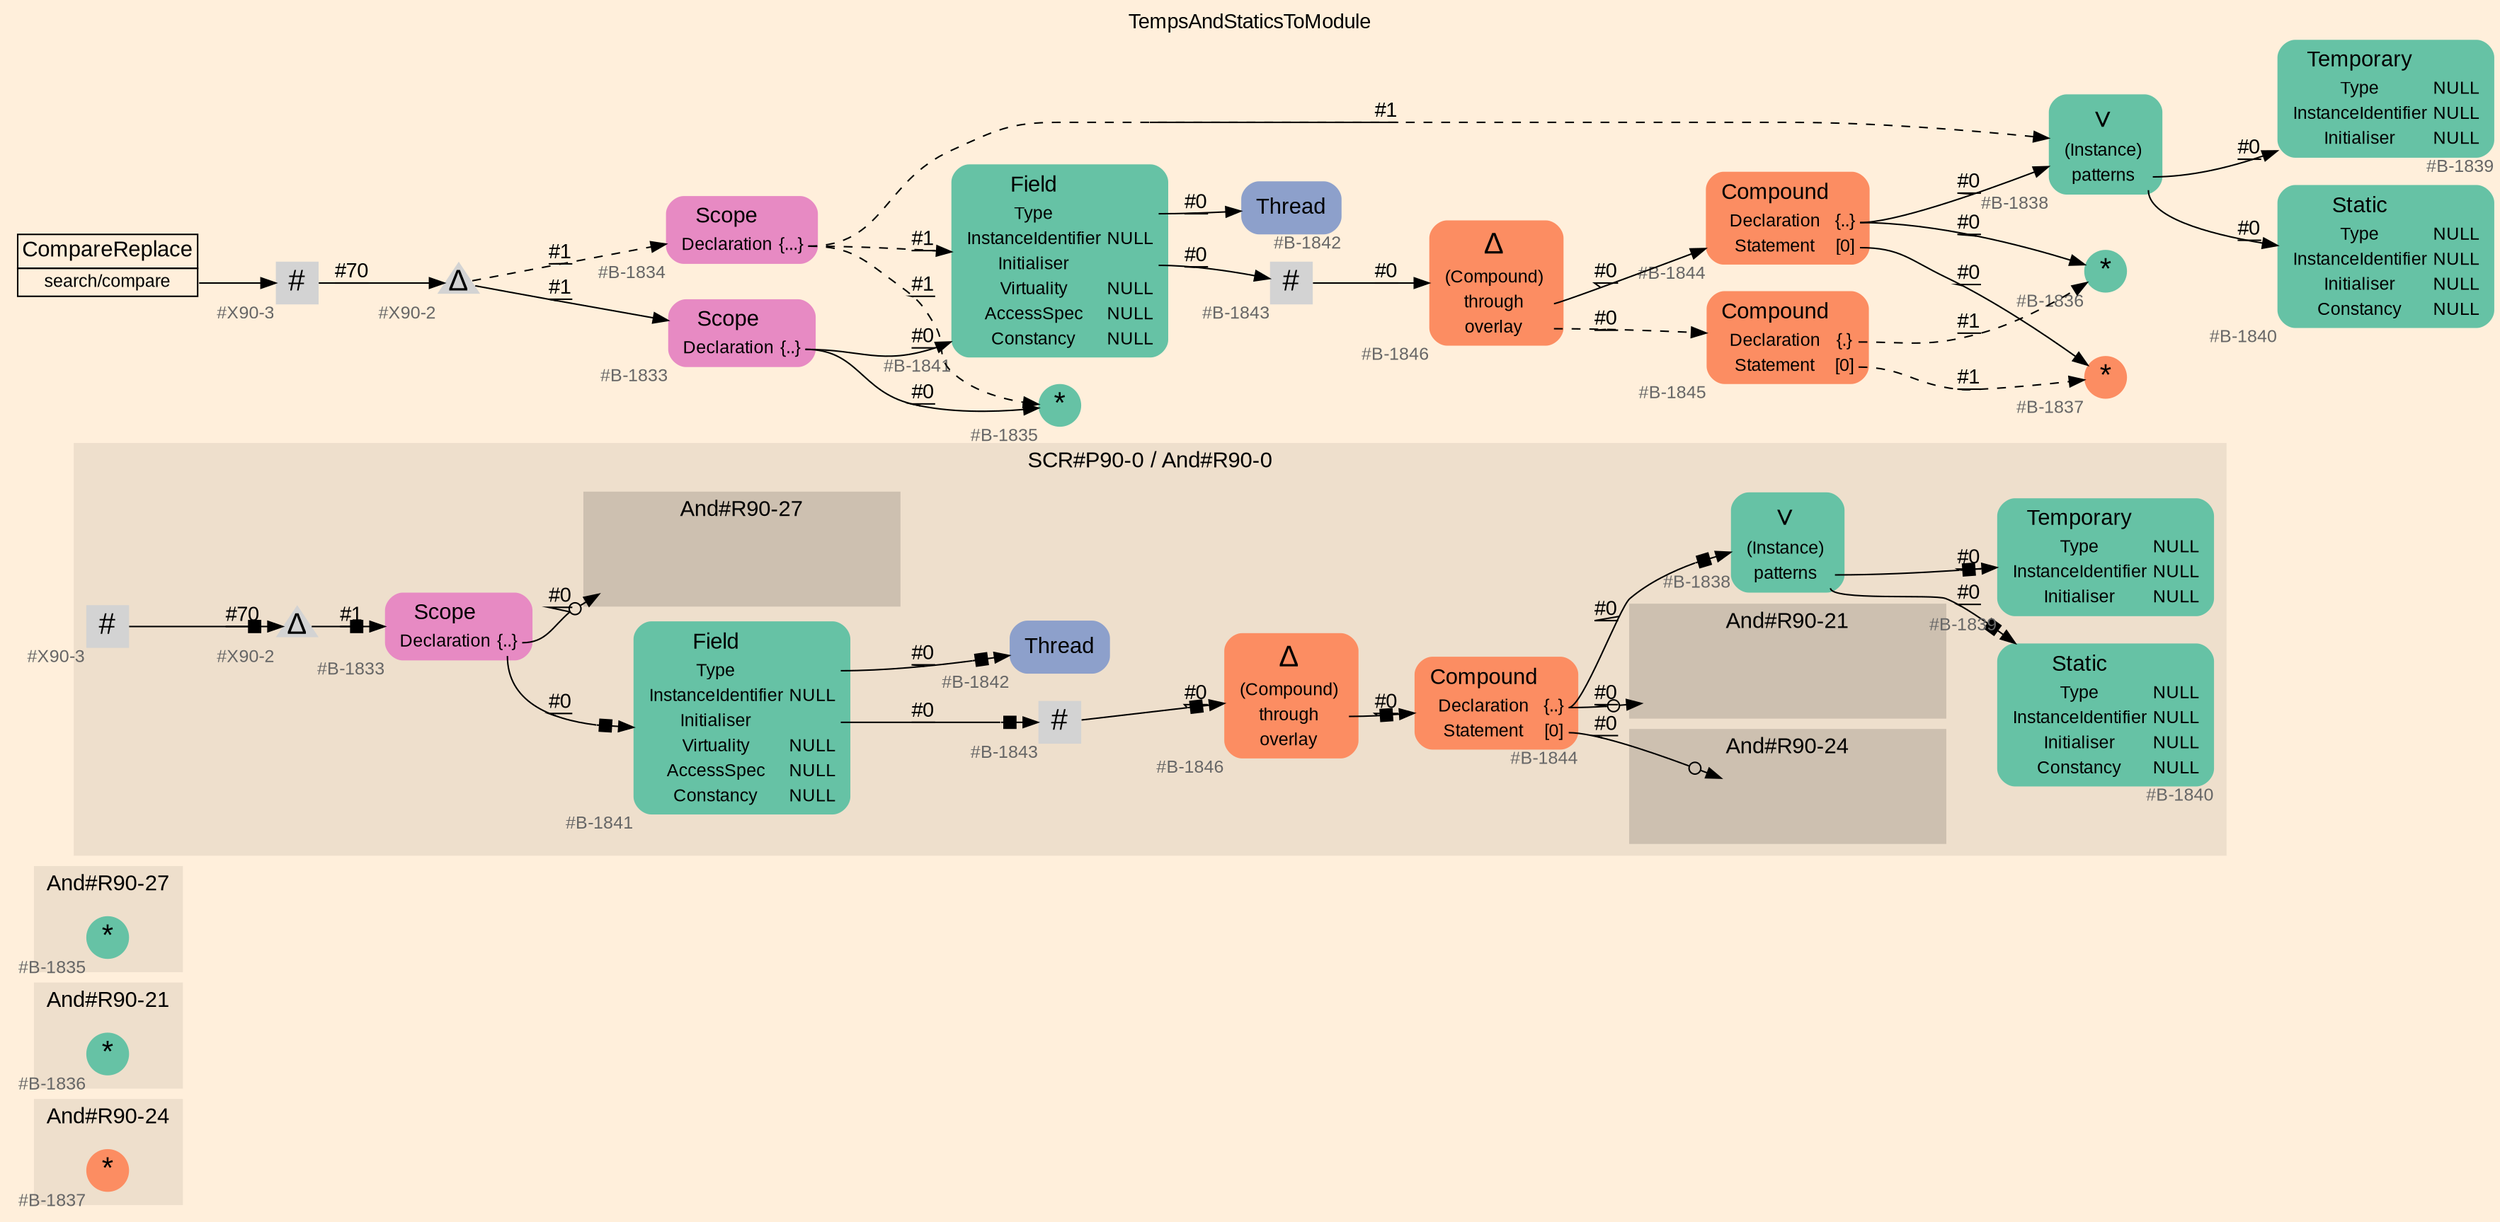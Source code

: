 digraph "TempsAndStaticsToModule" {
label = "TempsAndStaticsToModule"
labelloc = t
graph [
    rankdir = "LR"
    ranksep = 0.3
    bgcolor = antiquewhite1
    color = black
    fontcolor = black
    fontname = "Arial"
];
node [
    fontname = "Arial"
];
edge [
    fontname = "Arial"
];

// -------------------- figure And#R90-24 --------------------
// -------- region And#R90-24 ----------
subgraph "clusterAnd#R90-24" {
    label = "And#R90-24"
    style = "filled"
    color = antiquewhite2
    fontsize = "15"
    // -------- block And#R90-24/#B-1837 ----------
    "And#R90-24/#B-1837" [
        fillcolor = "/set28/2"
        xlabel = "#B-1837"
        fontsize = "12"
        fontcolor = grey40
        shape = "circle"
        label = <<FONT COLOR="black" POINT-SIZE="20">*</FONT>>
        style = "filled"
        penwidth = 0.0
        fixedsize = true
        width = 0.4
        height = 0.4
    ];
    
}


// -------------------- figure And#R90-21 --------------------
// -------- region And#R90-21 ----------
subgraph "clusterAnd#R90-21" {
    label = "And#R90-21"
    style = "filled"
    color = antiquewhite2
    fontsize = "15"
    // -------- block And#R90-21/#B-1836 ----------
    "And#R90-21/#B-1836" [
        fillcolor = "/set28/1"
        xlabel = "#B-1836"
        fontsize = "12"
        fontcolor = grey40
        shape = "circle"
        label = <<FONT COLOR="black" POINT-SIZE="20">*</FONT>>
        style = "filled"
        penwidth = 0.0
        fixedsize = true
        width = 0.4
        height = 0.4
    ];
    
}


// -------------------- figure And#R90-27 --------------------
// -------- region And#R90-27 ----------
subgraph "clusterAnd#R90-27" {
    label = "And#R90-27"
    style = "filled"
    color = antiquewhite2
    fontsize = "15"
    // -------- block And#R90-27/#B-1835 ----------
    "And#R90-27/#B-1835" [
        fillcolor = "/set28/1"
        xlabel = "#B-1835"
        fontsize = "12"
        fontcolor = grey40
        shape = "circle"
        label = <<FONT COLOR="black" POINT-SIZE="20">*</FONT>>
        style = "filled"
        penwidth = 0.0
        fixedsize = true
        width = 0.4
        height = 0.4
    ];
    
}


// -------------------- figure And#R90-0 --------------------
// -------- region And#R90-0 ----------
subgraph "clusterAnd#R90-0" {
    label = "SCR#P90-0 / And#R90-0"
    style = "filled"
    color = antiquewhite2
    fontsize = "15"
    // -------- block And#R90-0/#B-1840 ----------
    "And#R90-0/#B-1840" [
        fillcolor = "/set28/1"
        xlabel = "#B-1840"
        fontsize = "12"
        fontcolor = grey40
        shape = "plaintext"
        label = <<TABLE BORDER="0" CELLBORDER="0" CELLSPACING="0">
         <TR><TD><FONT COLOR="black" POINT-SIZE="15">Static</FONT></TD></TR>
         <TR><TD><FONT COLOR="black" POINT-SIZE="12">Type</FONT></TD><TD PORT="port0"><FONT COLOR="black" POINT-SIZE="12">NULL</FONT></TD></TR>
         <TR><TD><FONT COLOR="black" POINT-SIZE="12">InstanceIdentifier</FONT></TD><TD PORT="port1"><FONT COLOR="black" POINT-SIZE="12">NULL</FONT></TD></TR>
         <TR><TD><FONT COLOR="black" POINT-SIZE="12">Initialiser</FONT></TD><TD PORT="port2"><FONT COLOR="black" POINT-SIZE="12">NULL</FONT></TD></TR>
         <TR><TD><FONT COLOR="black" POINT-SIZE="12">Constancy</FONT></TD><TD PORT="port3"><FONT COLOR="black" POINT-SIZE="12">NULL</FONT></TD></TR>
        </TABLE>>
        style = "rounded,filled"
    ];
    
    // -------- block And#R90-0/#B-1842 ----------
    "And#R90-0/#B-1842" [
        fillcolor = "/set28/3"
        xlabel = "#B-1842"
        fontsize = "12"
        fontcolor = grey40
        shape = "plaintext"
        label = <<TABLE BORDER="0" CELLBORDER="0" CELLSPACING="0">
         <TR><TD><FONT COLOR="black" POINT-SIZE="15">Thread</FONT></TD></TR>
        </TABLE>>
        style = "rounded,filled"
    ];
    
    // -------- block And#R90-0/#B-1838 ----------
    "And#R90-0/#B-1838" [
        fillcolor = "/set28/1"
        xlabel = "#B-1838"
        fontsize = "12"
        fontcolor = grey40
        shape = "plaintext"
        label = <<TABLE BORDER="0" CELLBORDER="0" CELLSPACING="0">
         <TR><TD><FONT COLOR="black" POINT-SIZE="20">∨</FONT></TD></TR>
         <TR><TD><FONT COLOR="black" POINT-SIZE="12">(Instance)</FONT></TD><TD PORT="port0"></TD></TR>
         <TR><TD><FONT COLOR="black" POINT-SIZE="12">patterns</FONT></TD><TD PORT="port1"></TD></TR>
        </TABLE>>
        style = "rounded,filled"
    ];
    
    // -------- block And#R90-0/#B-1839 ----------
    "And#R90-0/#B-1839" [
        fillcolor = "/set28/1"
        xlabel = "#B-1839"
        fontsize = "12"
        fontcolor = grey40
        shape = "plaintext"
        label = <<TABLE BORDER="0" CELLBORDER="0" CELLSPACING="0">
         <TR><TD><FONT COLOR="black" POINT-SIZE="15">Temporary</FONT></TD></TR>
         <TR><TD><FONT COLOR="black" POINT-SIZE="12">Type</FONT></TD><TD PORT="port0"><FONT COLOR="black" POINT-SIZE="12">NULL</FONT></TD></TR>
         <TR><TD><FONT COLOR="black" POINT-SIZE="12">InstanceIdentifier</FONT></TD><TD PORT="port1"><FONT COLOR="black" POINT-SIZE="12">NULL</FONT></TD></TR>
         <TR><TD><FONT COLOR="black" POINT-SIZE="12">Initialiser</FONT></TD><TD PORT="port2"><FONT COLOR="black" POINT-SIZE="12">NULL</FONT></TD></TR>
        </TABLE>>
        style = "rounded,filled"
    ];
    
    // -------- block And#R90-0/#B-1833 ----------
    "And#R90-0/#B-1833" [
        fillcolor = "/set28/4"
        xlabel = "#B-1833"
        fontsize = "12"
        fontcolor = grey40
        shape = "plaintext"
        label = <<TABLE BORDER="0" CELLBORDER="0" CELLSPACING="0">
         <TR><TD><FONT COLOR="black" POINT-SIZE="15">Scope</FONT></TD></TR>
         <TR><TD><FONT COLOR="black" POINT-SIZE="12">Declaration</FONT></TD><TD PORT="port0"><FONT COLOR="black" POINT-SIZE="12">{..}</FONT></TD></TR>
        </TABLE>>
        style = "rounded,filled"
    ];
    
    // -------- block And#R90-0/#B-1841 ----------
    "And#R90-0/#B-1841" [
        fillcolor = "/set28/1"
        xlabel = "#B-1841"
        fontsize = "12"
        fontcolor = grey40
        shape = "plaintext"
        label = <<TABLE BORDER="0" CELLBORDER="0" CELLSPACING="0">
         <TR><TD><FONT COLOR="black" POINT-SIZE="15">Field</FONT></TD></TR>
         <TR><TD><FONT COLOR="black" POINT-SIZE="12">Type</FONT></TD><TD PORT="port0"></TD></TR>
         <TR><TD><FONT COLOR="black" POINT-SIZE="12">InstanceIdentifier</FONT></TD><TD PORT="port1"><FONT COLOR="black" POINT-SIZE="12">NULL</FONT></TD></TR>
         <TR><TD><FONT COLOR="black" POINT-SIZE="12">Initialiser</FONT></TD><TD PORT="port2"></TD></TR>
         <TR><TD><FONT COLOR="black" POINT-SIZE="12">Virtuality</FONT></TD><TD PORT="port3"><FONT COLOR="black" POINT-SIZE="12">NULL</FONT></TD></TR>
         <TR><TD><FONT COLOR="black" POINT-SIZE="12">AccessSpec</FONT></TD><TD PORT="port4"><FONT COLOR="black" POINT-SIZE="12">NULL</FONT></TD></TR>
         <TR><TD><FONT COLOR="black" POINT-SIZE="12">Constancy</FONT></TD><TD PORT="port5"><FONT COLOR="black" POINT-SIZE="12">NULL</FONT></TD></TR>
        </TABLE>>
        style = "rounded,filled"
    ];
    
    // -------- block And#R90-0/#B-1843 ----------
    "And#R90-0/#B-1843" [
        xlabel = "#B-1843"
        fontsize = "12"
        fontcolor = grey40
        shape = "square"
        label = <<FONT COLOR="black" POINT-SIZE="20">#</FONT>>
        style = "filled"
        penwidth = 0.0
        fixedsize = true
        width = 0.4
        height = 0.4
    ];
    
    // -------- block And#R90-0/#B-1844 ----------
    "And#R90-0/#B-1844" [
        fillcolor = "/set28/2"
        xlabel = "#B-1844"
        fontsize = "12"
        fontcolor = grey40
        shape = "plaintext"
        label = <<TABLE BORDER="0" CELLBORDER="0" CELLSPACING="0">
         <TR><TD><FONT COLOR="black" POINT-SIZE="15">Compound</FONT></TD></TR>
         <TR><TD><FONT COLOR="black" POINT-SIZE="12">Declaration</FONT></TD><TD PORT="port0"><FONT COLOR="black" POINT-SIZE="12">{..}</FONT></TD></TR>
         <TR><TD><FONT COLOR="black" POINT-SIZE="12">Statement</FONT></TD><TD PORT="port1"><FONT COLOR="black" POINT-SIZE="12">[0]</FONT></TD></TR>
        </TABLE>>
        style = "rounded,filled"
    ];
    
    // -------- block And#R90-0/#B-1846 ----------
    "And#R90-0/#B-1846" [
        fillcolor = "/set28/2"
        xlabel = "#B-1846"
        fontsize = "12"
        fontcolor = grey40
        shape = "plaintext"
        label = <<TABLE BORDER="0" CELLBORDER="0" CELLSPACING="0">
         <TR><TD><FONT COLOR="black" POINT-SIZE="20">Δ</FONT></TD></TR>
         <TR><TD><FONT COLOR="black" POINT-SIZE="12">(Compound)</FONT></TD><TD PORT="port0"></TD></TR>
         <TR><TD><FONT COLOR="black" POINT-SIZE="12">through</FONT></TD><TD PORT="port1"></TD></TR>
         <TR><TD><FONT COLOR="black" POINT-SIZE="12">overlay</FONT></TD><TD PORT="port2"></TD></TR>
        </TABLE>>
        style = "rounded,filled"
    ];
    
    // -------- block And#R90-0/#X90-2 ----------
    "And#R90-0/#X90-2" [
        xlabel = "#X90-2"
        fontsize = "12"
        fontcolor = grey40
        shape = "triangle"
        label = <<FONT COLOR="black" POINT-SIZE="20">Δ</FONT>>
        style = "filled"
        penwidth = 0.0
        fixedsize = true
        width = 0.4
        height = 0.4
    ];
    
    // -------- block And#R90-0/#X90-3 ----------
    "And#R90-0/#X90-3" [
        xlabel = "#X90-3"
        fontsize = "12"
        fontcolor = grey40
        shape = "square"
        label = <<FONT COLOR="black" POINT-SIZE="20">#</FONT>>
        style = "filled"
        penwidth = 0.0
        fixedsize = true
        width = 0.4
        height = 0.4
    ];
    
    // -------- region And#R90-0/And#R90-27 ----------
    subgraph "clusterAnd#R90-0/And#R90-27" {
        label = "And#R90-27"
        style = "filled"
        color = antiquewhite3
        fontsize = "15"
        // -------- block And#R90-0/And#R90-27/#B-1835 ----------
        "And#R90-0/And#R90-27/#B-1835" [
            fillcolor = "/set28/1"
            xlabel = "#B-1835"
            fontsize = "12"
            fontcolor = grey40
            shape = "none"
            style = "invisible"
        ];
        
    }
    
    // -------- region And#R90-0/And#R90-21 ----------
    subgraph "clusterAnd#R90-0/And#R90-21" {
        label = "And#R90-21"
        style = "filled"
        color = antiquewhite3
        fontsize = "15"
        // -------- block And#R90-0/And#R90-21/#B-1836 ----------
        "And#R90-0/And#R90-21/#B-1836" [
            fillcolor = "/set28/1"
            xlabel = "#B-1836"
            fontsize = "12"
            fontcolor = grey40
            shape = "none"
            style = "invisible"
        ];
        
    }
    
    // -------- region And#R90-0/And#R90-24 ----------
    subgraph "clusterAnd#R90-0/And#R90-24" {
        label = "And#R90-24"
        style = "filled"
        color = antiquewhite3
        fontsize = "15"
        // -------- block And#R90-0/And#R90-24/#B-1837 ----------
        "And#R90-0/And#R90-24/#B-1837" [
            fillcolor = "/set28/2"
            xlabel = "#B-1837"
            fontsize = "12"
            fontcolor = grey40
            shape = "none"
            style = "invisible"
        ];
        
    }
    
}

"And#R90-0/#B-1838":port1 -> "And#R90-0/#B-1839" [
    arrowhead="normalnonebox"
    label = "#0"
    decorate = true
    color = black
    fontcolor = black
];

"And#R90-0/#B-1838":port1 -> "And#R90-0/#B-1840" [
    arrowhead="normalnonebox"
    label = "#0"
    decorate = true
    color = black
    fontcolor = black
];

"And#R90-0/#B-1833":port0 -> "And#R90-0/And#R90-27/#B-1835" [
    arrowhead="normalnoneodot"
    label = "#0"
    decorate = true
    color = black
    fontcolor = black
];

"And#R90-0/#B-1833":port0 -> "And#R90-0/#B-1841" [
    arrowhead="normalnonebox"
    label = "#0"
    decorate = true
    color = black
    fontcolor = black
];

"And#R90-0/#B-1841":port0 -> "And#R90-0/#B-1842" [
    arrowhead="normalnonebox"
    label = "#0"
    decorate = true
    color = black
    fontcolor = black
];

"And#R90-0/#B-1841":port2 -> "And#R90-0/#B-1843" [
    arrowhead="normalnonebox"
    label = "#0"
    decorate = true
    color = black
    fontcolor = black
];

"And#R90-0/#B-1843" -> "And#R90-0/#B-1846" [
    arrowhead="normalnonebox"
    label = "#0"
    decorate = true
    color = black
    fontcolor = black
];

"And#R90-0/#B-1844":port0 -> "And#R90-0/And#R90-21/#B-1836" [
    arrowhead="normalnoneodot"
    label = "#0"
    decorate = true
    color = black
    fontcolor = black
];

"And#R90-0/#B-1844":port0 -> "And#R90-0/#B-1838" [
    arrowhead="normalnonebox"
    label = "#0"
    decorate = true
    color = black
    fontcolor = black
];

"And#R90-0/#B-1844":port1 -> "And#R90-0/And#R90-24/#B-1837" [
    arrowhead="normalnoneodot"
    label = "#0"
    decorate = true
    color = black
    fontcolor = black
];

"And#R90-0/#B-1846":port1 -> "And#R90-0/#B-1844" [
    arrowhead="normalnonebox"
    label = "#0"
    decorate = true
    color = black
    fontcolor = black
];

"And#R90-0/#X90-2" -> "And#R90-0/#B-1833" [
    arrowhead="normalnonebox"
    label = "#1"
    decorate = true
    color = black
    fontcolor = black
];

"And#R90-0/#X90-3" -> "And#R90-0/#X90-2" [
    arrowhead="normalnonebox"
    label = "#70"
    decorate = true
    color = black
    fontcolor = black
];


// -------------------- transformation figure --------------------
// -------- block CR#X90-4 ----------
"CR#X90-4" [
    fillcolor = antiquewhite1
    fontsize = "12"
    fontcolor = grey40
    shape = "plaintext"
    label = <<TABLE BORDER="0" CELLBORDER="1" CELLSPACING="0">
     <TR><TD><FONT COLOR="black" POINT-SIZE="15">CompareReplace</FONT></TD></TR>
     <TR><TD PORT="port0"><FONT COLOR="black" POINT-SIZE="12">search/compare</FONT></TD></TR>
    </TABLE>>
    style = "filled"
    color = black
];

// -------- block #X90-3 ----------
"#X90-3" [
    xlabel = "#X90-3"
    fontsize = "12"
    fontcolor = grey40
    shape = "square"
    label = <<FONT COLOR="black" POINT-SIZE="20">#</FONT>>
    style = "filled"
    penwidth = 0.0
    fixedsize = true
    width = 0.4
    height = 0.4
];

// -------- block #X90-2 ----------
"#X90-2" [
    xlabel = "#X90-2"
    fontsize = "12"
    fontcolor = grey40
    shape = "triangle"
    label = <<FONT COLOR="black" POINT-SIZE="20">Δ</FONT>>
    style = "filled"
    penwidth = 0.0
    fixedsize = true
    width = 0.4
    height = 0.4
];

// -------- block #B-1833 ----------
"#B-1833" [
    fillcolor = "/set28/4"
    xlabel = "#B-1833"
    fontsize = "12"
    fontcolor = grey40
    shape = "plaintext"
    label = <<TABLE BORDER="0" CELLBORDER="0" CELLSPACING="0">
     <TR><TD><FONT COLOR="black" POINT-SIZE="15">Scope</FONT></TD></TR>
     <TR><TD><FONT COLOR="black" POINT-SIZE="12">Declaration</FONT></TD><TD PORT="port0"><FONT COLOR="black" POINT-SIZE="12">{..}</FONT></TD></TR>
    </TABLE>>
    style = "rounded,filled"
];

// -------- block #B-1835 ----------
"#B-1835" [
    fillcolor = "/set28/1"
    xlabel = "#B-1835"
    fontsize = "12"
    fontcolor = grey40
    shape = "circle"
    label = <<FONT COLOR="black" POINT-SIZE="20">*</FONT>>
    style = "filled"
    penwidth = 0.0
    fixedsize = true
    width = 0.4
    height = 0.4
];

// -------- block #B-1841 ----------
"#B-1841" [
    fillcolor = "/set28/1"
    xlabel = "#B-1841"
    fontsize = "12"
    fontcolor = grey40
    shape = "plaintext"
    label = <<TABLE BORDER="0" CELLBORDER="0" CELLSPACING="0">
     <TR><TD><FONT COLOR="black" POINT-SIZE="15">Field</FONT></TD></TR>
     <TR><TD><FONT COLOR="black" POINT-SIZE="12">Type</FONT></TD><TD PORT="port0"></TD></TR>
     <TR><TD><FONT COLOR="black" POINT-SIZE="12">InstanceIdentifier</FONT></TD><TD PORT="port1"><FONT COLOR="black" POINT-SIZE="12">NULL</FONT></TD></TR>
     <TR><TD><FONT COLOR="black" POINT-SIZE="12">Initialiser</FONT></TD><TD PORT="port2"></TD></TR>
     <TR><TD><FONT COLOR="black" POINT-SIZE="12">Virtuality</FONT></TD><TD PORT="port3"><FONT COLOR="black" POINT-SIZE="12">NULL</FONT></TD></TR>
     <TR><TD><FONT COLOR="black" POINT-SIZE="12">AccessSpec</FONT></TD><TD PORT="port4"><FONT COLOR="black" POINT-SIZE="12">NULL</FONT></TD></TR>
     <TR><TD><FONT COLOR="black" POINT-SIZE="12">Constancy</FONT></TD><TD PORT="port5"><FONT COLOR="black" POINT-SIZE="12">NULL</FONT></TD></TR>
    </TABLE>>
    style = "rounded,filled"
];

// -------- block #B-1842 ----------
"#B-1842" [
    fillcolor = "/set28/3"
    xlabel = "#B-1842"
    fontsize = "12"
    fontcolor = grey40
    shape = "plaintext"
    label = <<TABLE BORDER="0" CELLBORDER="0" CELLSPACING="0">
     <TR><TD><FONT COLOR="black" POINT-SIZE="15">Thread</FONT></TD></TR>
    </TABLE>>
    style = "rounded,filled"
];

// -------- block #B-1843 ----------
"#B-1843" [
    xlabel = "#B-1843"
    fontsize = "12"
    fontcolor = grey40
    shape = "square"
    label = <<FONT COLOR="black" POINT-SIZE="20">#</FONT>>
    style = "filled"
    penwidth = 0.0
    fixedsize = true
    width = 0.4
    height = 0.4
];

// -------- block #B-1846 ----------
"#B-1846" [
    fillcolor = "/set28/2"
    xlabel = "#B-1846"
    fontsize = "12"
    fontcolor = grey40
    shape = "plaintext"
    label = <<TABLE BORDER="0" CELLBORDER="0" CELLSPACING="0">
     <TR><TD><FONT COLOR="black" POINT-SIZE="20">Δ</FONT></TD></TR>
     <TR><TD><FONT COLOR="black" POINT-SIZE="12">(Compound)</FONT></TD><TD PORT="port0"></TD></TR>
     <TR><TD><FONT COLOR="black" POINT-SIZE="12">through</FONT></TD><TD PORT="port1"></TD></TR>
     <TR><TD><FONT COLOR="black" POINT-SIZE="12">overlay</FONT></TD><TD PORT="port2"></TD></TR>
    </TABLE>>
    style = "rounded,filled"
];

// -------- block #B-1844 ----------
"#B-1844" [
    fillcolor = "/set28/2"
    xlabel = "#B-1844"
    fontsize = "12"
    fontcolor = grey40
    shape = "plaintext"
    label = <<TABLE BORDER="0" CELLBORDER="0" CELLSPACING="0">
     <TR><TD><FONT COLOR="black" POINT-SIZE="15">Compound</FONT></TD></TR>
     <TR><TD><FONT COLOR="black" POINT-SIZE="12">Declaration</FONT></TD><TD PORT="port0"><FONT COLOR="black" POINT-SIZE="12">{..}</FONT></TD></TR>
     <TR><TD><FONT COLOR="black" POINT-SIZE="12">Statement</FONT></TD><TD PORT="port1"><FONT COLOR="black" POINT-SIZE="12">[0]</FONT></TD></TR>
    </TABLE>>
    style = "rounded,filled"
];

// -------- block #B-1836 ----------
"#B-1836" [
    fillcolor = "/set28/1"
    xlabel = "#B-1836"
    fontsize = "12"
    fontcolor = grey40
    shape = "circle"
    label = <<FONT COLOR="black" POINT-SIZE="20">*</FONT>>
    style = "filled"
    penwidth = 0.0
    fixedsize = true
    width = 0.4
    height = 0.4
];

// -------- block #B-1838 ----------
"#B-1838" [
    fillcolor = "/set28/1"
    xlabel = "#B-1838"
    fontsize = "12"
    fontcolor = grey40
    shape = "plaintext"
    label = <<TABLE BORDER="0" CELLBORDER="0" CELLSPACING="0">
     <TR><TD><FONT COLOR="black" POINT-SIZE="20">∨</FONT></TD></TR>
     <TR><TD><FONT COLOR="black" POINT-SIZE="12">(Instance)</FONT></TD><TD PORT="port0"></TD></TR>
     <TR><TD><FONT COLOR="black" POINT-SIZE="12">patterns</FONT></TD><TD PORT="port1"></TD></TR>
    </TABLE>>
    style = "rounded,filled"
];

// -------- block #B-1839 ----------
"#B-1839" [
    fillcolor = "/set28/1"
    xlabel = "#B-1839"
    fontsize = "12"
    fontcolor = grey40
    shape = "plaintext"
    label = <<TABLE BORDER="0" CELLBORDER="0" CELLSPACING="0">
     <TR><TD><FONT COLOR="black" POINT-SIZE="15">Temporary</FONT></TD></TR>
     <TR><TD><FONT COLOR="black" POINT-SIZE="12">Type</FONT></TD><TD PORT="port0"><FONT COLOR="black" POINT-SIZE="12">NULL</FONT></TD></TR>
     <TR><TD><FONT COLOR="black" POINT-SIZE="12">InstanceIdentifier</FONT></TD><TD PORT="port1"><FONT COLOR="black" POINT-SIZE="12">NULL</FONT></TD></TR>
     <TR><TD><FONT COLOR="black" POINT-SIZE="12">Initialiser</FONT></TD><TD PORT="port2"><FONT COLOR="black" POINT-SIZE="12">NULL</FONT></TD></TR>
    </TABLE>>
    style = "rounded,filled"
];

// -------- block #B-1840 ----------
"#B-1840" [
    fillcolor = "/set28/1"
    xlabel = "#B-1840"
    fontsize = "12"
    fontcolor = grey40
    shape = "plaintext"
    label = <<TABLE BORDER="0" CELLBORDER="0" CELLSPACING="0">
     <TR><TD><FONT COLOR="black" POINT-SIZE="15">Static</FONT></TD></TR>
     <TR><TD><FONT COLOR="black" POINT-SIZE="12">Type</FONT></TD><TD PORT="port0"><FONT COLOR="black" POINT-SIZE="12">NULL</FONT></TD></TR>
     <TR><TD><FONT COLOR="black" POINT-SIZE="12">InstanceIdentifier</FONT></TD><TD PORT="port1"><FONT COLOR="black" POINT-SIZE="12">NULL</FONT></TD></TR>
     <TR><TD><FONT COLOR="black" POINT-SIZE="12">Initialiser</FONT></TD><TD PORT="port2"><FONT COLOR="black" POINT-SIZE="12">NULL</FONT></TD></TR>
     <TR><TD><FONT COLOR="black" POINT-SIZE="12">Constancy</FONT></TD><TD PORT="port3"><FONT COLOR="black" POINT-SIZE="12">NULL</FONT></TD></TR>
    </TABLE>>
    style = "rounded,filled"
];

// -------- block #B-1837 ----------
"#B-1837" [
    fillcolor = "/set28/2"
    xlabel = "#B-1837"
    fontsize = "12"
    fontcolor = grey40
    shape = "circle"
    label = <<FONT COLOR="black" POINT-SIZE="20">*</FONT>>
    style = "filled"
    penwidth = 0.0
    fixedsize = true
    width = 0.4
    height = 0.4
];

// -------- block #B-1845 ----------
"#B-1845" [
    fillcolor = "/set28/2"
    xlabel = "#B-1845"
    fontsize = "12"
    fontcolor = grey40
    shape = "plaintext"
    label = <<TABLE BORDER="0" CELLBORDER="0" CELLSPACING="0">
     <TR><TD><FONT COLOR="black" POINT-SIZE="15">Compound</FONT></TD></TR>
     <TR><TD><FONT COLOR="black" POINT-SIZE="12">Declaration</FONT></TD><TD PORT="port0"><FONT COLOR="black" POINT-SIZE="12">{.}</FONT></TD></TR>
     <TR><TD><FONT COLOR="black" POINT-SIZE="12">Statement</FONT></TD><TD PORT="port1"><FONT COLOR="black" POINT-SIZE="12">[0]</FONT></TD></TR>
    </TABLE>>
    style = "rounded,filled"
];

// -------- block #B-1834 ----------
"#B-1834" [
    fillcolor = "/set28/4"
    xlabel = "#B-1834"
    fontsize = "12"
    fontcolor = grey40
    shape = "plaintext"
    label = <<TABLE BORDER="0" CELLBORDER="0" CELLSPACING="0">
     <TR><TD><FONT COLOR="black" POINT-SIZE="15">Scope</FONT></TD></TR>
     <TR><TD><FONT COLOR="black" POINT-SIZE="12">Declaration</FONT></TD><TD PORT="port0"><FONT COLOR="black" POINT-SIZE="12">{...}</FONT></TD></TR>
    </TABLE>>
    style = "rounded,filled"
];

"CR#X90-4":port0 -> "#X90-3" [
    label = ""
    decorate = true
    color = black
    fontcolor = black
];

"#X90-3" -> "#X90-2" [
    label = "#70"
    decorate = true
    color = black
    fontcolor = black
];

"#X90-2" -> "#B-1833" [
    label = "#1"
    decorate = true
    color = black
    fontcolor = black
];

"#X90-2" -> "#B-1834" [
    style="dashed"
    label = "#1"
    decorate = true
    color = black
    fontcolor = black
];

"#B-1833":port0 -> "#B-1835" [
    label = "#0"
    decorate = true
    color = black
    fontcolor = black
];

"#B-1833":port0 -> "#B-1841" [
    label = "#0"
    decorate = true
    color = black
    fontcolor = black
];

"#B-1841":port0 -> "#B-1842" [
    label = "#0"
    decorate = true
    color = black
    fontcolor = black
];

"#B-1841":port2 -> "#B-1843" [
    label = "#0"
    decorate = true
    color = black
    fontcolor = black
];

"#B-1843" -> "#B-1846" [
    label = "#0"
    decorate = true
    color = black
    fontcolor = black
];

"#B-1846":port1 -> "#B-1844" [
    label = "#0"
    decorate = true
    color = black
    fontcolor = black
];

"#B-1846":port2 -> "#B-1845" [
    style="dashed"
    label = "#0"
    decorate = true
    color = black
    fontcolor = black
];

"#B-1844":port0 -> "#B-1836" [
    label = "#0"
    decorate = true
    color = black
    fontcolor = black
];

"#B-1844":port0 -> "#B-1838" [
    label = "#0"
    decorate = true
    color = black
    fontcolor = black
];

"#B-1844":port1 -> "#B-1837" [
    label = "#0"
    decorate = true
    color = black
    fontcolor = black
];

"#B-1838":port1 -> "#B-1839" [
    label = "#0"
    decorate = true
    color = black
    fontcolor = black
];

"#B-1838":port1 -> "#B-1840" [
    label = "#0"
    decorate = true
    color = black
    fontcolor = black
];

"#B-1845":port0 -> "#B-1836" [
    style="dashed"
    label = "#1"
    decorate = true
    color = black
    fontcolor = black
];

"#B-1845":port1 -> "#B-1837" [
    style="dashed"
    label = "#1"
    decorate = true
    color = black
    fontcolor = black
];

"#B-1834":port0 -> "#B-1835" [
    style="dashed"
    label = "#1"
    decorate = true
    color = black
    fontcolor = black
];

"#B-1834":port0 -> "#B-1841" [
    style="dashed"
    label = "#1"
    decorate = true
    color = black
    fontcolor = black
];

"#B-1834":port0 -> "#B-1838" [
    style="dashed"
    label = "#1"
    decorate = true
    color = black
    fontcolor = black
];


}
